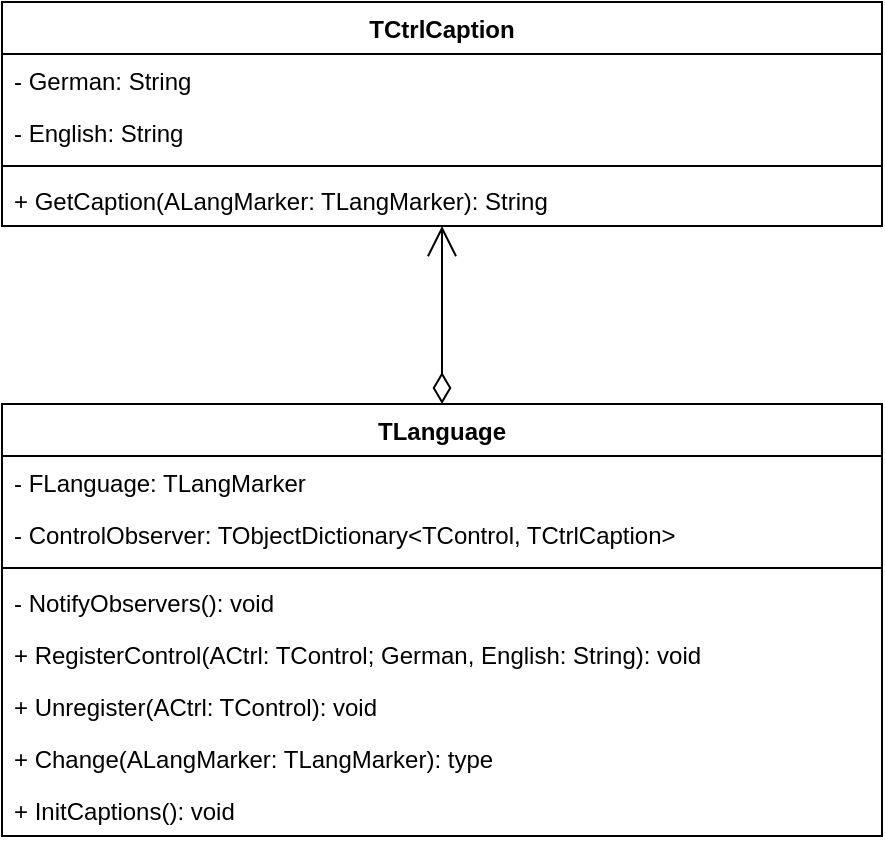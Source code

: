 <mxfile version="15.8.7" type="device"><diagram id="IoSyu3r921_8wqAvbJYm" name="Seite-1"><mxGraphModel dx="1153" dy="735" grid="1" gridSize="10" guides="1" tooltips="1" connect="1" arrows="1" fold="1" page="1" pageScale="1" pageWidth="583" pageHeight="827" math="0" shadow="0"><root><mxCell id="0"/><mxCell id="1" parent="0"/><mxCell id="AwmZACTVsILbFrCnKwTM-82" style="edgeStyle=orthogonalEdgeStyle;rounded=0;orthogonalLoop=1;jettySize=auto;html=1;entryX=0.5;entryY=0;entryDx=0;entryDy=0;startArrow=open;startFill=0;endArrow=diamondThin;endFill=0;strokeWidth=1;endSize=13;startSize=13;" edge="1" parent="1" source="AwmZACTVsILbFrCnKwTM-58" target="AwmZACTVsILbFrCnKwTM-67"><mxGeometry relative="1" as="geometry"/></mxCell><mxCell id="AwmZACTVsILbFrCnKwTM-58" value="TCtrlCaption" style="swimlane;fontStyle=1;align=center;verticalAlign=top;childLayout=stackLayout;horizontal=1;startSize=26;horizontalStack=0;resizeParent=1;resizeParentMax=0;resizeLast=0;collapsible=1;marginBottom=0;" vertex="1" parent="1"><mxGeometry x="80" y="40" width="440" height="112" as="geometry"/></mxCell><mxCell id="AwmZACTVsILbFrCnKwTM-59" value="- German: String" style="text;strokeColor=none;fillColor=none;align=left;verticalAlign=top;spacingLeft=4;spacingRight=4;overflow=hidden;rotatable=0;points=[[0,0.5],[1,0.5]];portConstraint=eastwest;" vertex="1" parent="AwmZACTVsILbFrCnKwTM-58"><mxGeometry y="26" width="440" height="26" as="geometry"/></mxCell><mxCell id="AwmZACTVsILbFrCnKwTM-62" value="- English: String" style="text;strokeColor=none;fillColor=none;align=left;verticalAlign=top;spacingLeft=4;spacingRight=4;overflow=hidden;rotatable=0;points=[[0,0.5],[1,0.5]];portConstraint=eastwest;" vertex="1" parent="AwmZACTVsILbFrCnKwTM-58"><mxGeometry y="52" width="440" height="26" as="geometry"/></mxCell><mxCell id="AwmZACTVsILbFrCnKwTM-60" value="" style="line;strokeWidth=1;fillColor=none;align=left;verticalAlign=middle;spacingTop=-1;spacingLeft=3;spacingRight=3;rotatable=0;labelPosition=right;points=[];portConstraint=eastwest;" vertex="1" parent="AwmZACTVsILbFrCnKwTM-58"><mxGeometry y="78" width="440" height="8" as="geometry"/></mxCell><mxCell id="AwmZACTVsILbFrCnKwTM-61" value="+ GetCaption(ALangMarker: TLangMarker): String" style="text;strokeColor=none;fillColor=none;align=left;verticalAlign=top;spacingLeft=4;spacingRight=4;overflow=hidden;rotatable=0;points=[[0,0.5],[1,0.5]];portConstraint=eastwest;" vertex="1" parent="AwmZACTVsILbFrCnKwTM-58"><mxGeometry y="86" width="440" height="26" as="geometry"/></mxCell><mxCell id="AwmZACTVsILbFrCnKwTM-67" value="TLanguage" style="swimlane;fontStyle=1;align=center;verticalAlign=top;childLayout=stackLayout;horizontal=1;startSize=26;horizontalStack=0;resizeParent=1;resizeParentMax=0;resizeLast=0;collapsible=1;marginBottom=0;" vertex="1" parent="1"><mxGeometry x="80" y="241" width="440" height="216" as="geometry"/></mxCell><mxCell id="AwmZACTVsILbFrCnKwTM-68" value="- FLanguage: TLangMarker" style="text;strokeColor=none;fillColor=none;align=left;verticalAlign=top;spacingLeft=4;spacingRight=4;overflow=hidden;rotatable=0;points=[[0,0.5],[1,0.5]];portConstraint=eastwest;" vertex="1" parent="AwmZACTVsILbFrCnKwTM-67"><mxGeometry y="26" width="440" height="26" as="geometry"/></mxCell><mxCell id="AwmZACTVsILbFrCnKwTM-72" value="- ControlObserver: TObjectDictionary&lt;TControl, TCtrlCaption&gt;" style="text;strokeColor=none;fillColor=none;align=left;verticalAlign=top;spacingLeft=4;spacingRight=4;overflow=hidden;rotatable=0;points=[[0,0.5],[1,0.5]];portConstraint=eastwest;" vertex="1" parent="AwmZACTVsILbFrCnKwTM-67"><mxGeometry y="52" width="440" height="26" as="geometry"/></mxCell><mxCell id="AwmZACTVsILbFrCnKwTM-69" value="" style="line;strokeWidth=1;fillColor=none;align=left;verticalAlign=middle;spacingTop=-1;spacingLeft=3;spacingRight=3;rotatable=0;labelPosition=right;points=[];portConstraint=eastwest;" vertex="1" parent="AwmZACTVsILbFrCnKwTM-67"><mxGeometry y="78" width="440" height="8" as="geometry"/></mxCell><mxCell id="AwmZACTVsILbFrCnKwTM-81" value="- NotifyObservers(): void" style="text;strokeColor=none;fillColor=none;align=left;verticalAlign=top;spacingLeft=4;spacingRight=4;overflow=hidden;rotatable=0;points=[[0,0.5],[1,0.5]];portConstraint=eastwest;" vertex="1" parent="AwmZACTVsILbFrCnKwTM-67"><mxGeometry y="86" width="440" height="26" as="geometry"/></mxCell><mxCell id="AwmZACTVsILbFrCnKwTM-75" value="+ RegisterControl(ACtrl: TControl; German, English: String): void" style="text;strokeColor=none;fillColor=none;align=left;verticalAlign=top;spacingLeft=4;spacingRight=4;overflow=hidden;rotatable=0;points=[[0,0.5],[1,0.5]];portConstraint=eastwest;" vertex="1" parent="AwmZACTVsILbFrCnKwTM-67"><mxGeometry y="112" width="440" height="26" as="geometry"/></mxCell><mxCell id="AwmZACTVsILbFrCnKwTM-78" value="+ Unregister(ACtrl: TControl): void" style="text;strokeColor=none;fillColor=none;align=left;verticalAlign=top;spacingLeft=4;spacingRight=4;overflow=hidden;rotatable=0;points=[[0,0.5],[1,0.5]];portConstraint=eastwest;" vertex="1" parent="AwmZACTVsILbFrCnKwTM-67"><mxGeometry y="138" width="440" height="26" as="geometry"/></mxCell><mxCell id="AwmZACTVsILbFrCnKwTM-76" value="+ Change(ALangMarker: TLangMarker): type" style="text;strokeColor=none;fillColor=none;align=left;verticalAlign=top;spacingLeft=4;spacingRight=4;overflow=hidden;rotatable=0;points=[[0,0.5],[1,0.5]];portConstraint=eastwest;" vertex="1" parent="AwmZACTVsILbFrCnKwTM-67"><mxGeometry y="164" width="440" height="26" as="geometry"/></mxCell><mxCell id="AwmZACTVsILbFrCnKwTM-83" value="+ InitCaptions(): void" style="text;strokeColor=none;fillColor=none;align=left;verticalAlign=top;spacingLeft=4;spacingRight=4;overflow=hidden;rotatable=0;points=[[0,0.5],[1,0.5]];portConstraint=eastwest;" vertex="1" parent="AwmZACTVsILbFrCnKwTM-67"><mxGeometry y="190" width="440" height="26" as="geometry"/></mxCell></root></mxGraphModel></diagram></mxfile>